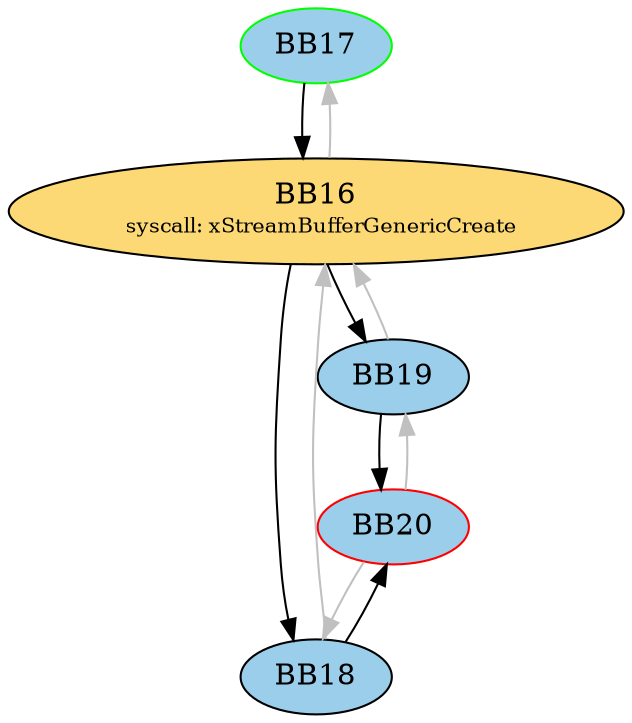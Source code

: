 digraph G {
BB17 -> BB16;
BB17[fillcolor="#9ACEEB" style=filled];
BB16 -> BB18;
BB16 -> BB19;
BB16[fillcolor="#FCD975" style=filled label=<BB16<BR /> <FONT POINT-SIZE="10">syscall: xStreamBufferGenericCreate</FONT>>];
BB16 -> BB17[color=grey];
BB18 -> BB20;
BB18[fillcolor="#9ACEEB" style=filled];
BB18 -> BB16[color=grey];
BB19 -> BB20;
BB19[fillcolor="#9ACEEB" style=filled];
BB19 -> BB16[color=grey];
BB20[fillcolor="#9ACEEB" style=filled];
BB20 -> BB18[color=grey];
BB20 -> BB19[color=grey];
BB20 [color=red style=filled] ;
BB17 [color=green style=filled];
}